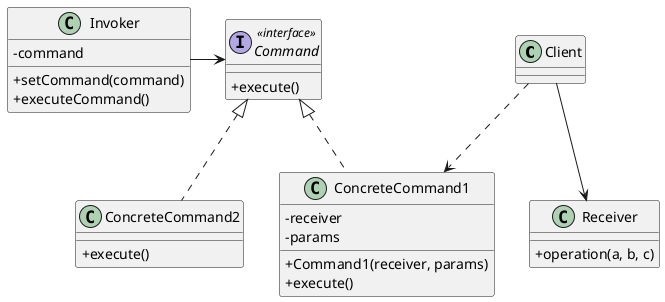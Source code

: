 @startuml Command Structure
skinparam ClassAttributeIconSize 0

class Client

class Invoker {
  - command
  + setCommand(command)
  + executeCommand()
}

interface Command <<interface>> {
  + execute()
}

class ConcreteCommand1 implements Command {
  - receiver
  - params
  + Command1(receiver, params)
  + execute()
}

class ConcreteCommand2 implements Command {
  + execute()
}

class Receiver {
  + operation(a, b, c)
}

Client --> Receiver
Invoker -> Command
Client ..> ConcreteCommand1

@enduml